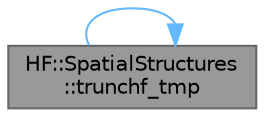 digraph "HF::SpatialStructures::trunchf_tmp"
{
 // LATEX_PDF_SIZE
  bgcolor="transparent";
  edge [fontname=Helvetica,fontsize=10,labelfontname=Helvetica,labelfontsize=10];
  node [fontname=Helvetica,fontsize=10,shape=box,height=0.2,width=0.4];
  rankdir="LR";
  Node1 [label="HF::SpatialStructures\l::trunchf_tmp",height=0.2,width=0.4,color="gray40", fillcolor="grey60", style="filled", fontcolor="black",tooltip="truncate a number to the nearest precision defined globally. The global values can be overridden with..."];
  Node1 -> Node1 [color="steelblue1",style="solid"];
}
